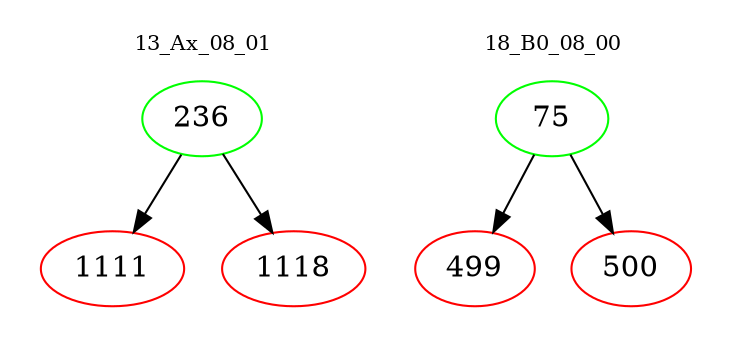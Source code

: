 digraph{
subgraph cluster_0 {
color = white
label = "13_Ax_08_01";
fontsize=10;
T0_236 [label="236", color="green"]
T0_236 -> T0_1111 [color="black"]
T0_1111 [label="1111", color="red"]
T0_236 -> T0_1118 [color="black"]
T0_1118 [label="1118", color="red"]
}
subgraph cluster_1 {
color = white
label = "18_B0_08_00";
fontsize=10;
T1_75 [label="75", color="green"]
T1_75 -> T1_499 [color="black"]
T1_499 [label="499", color="red"]
T1_75 -> T1_500 [color="black"]
T1_500 [label="500", color="red"]
}
}
